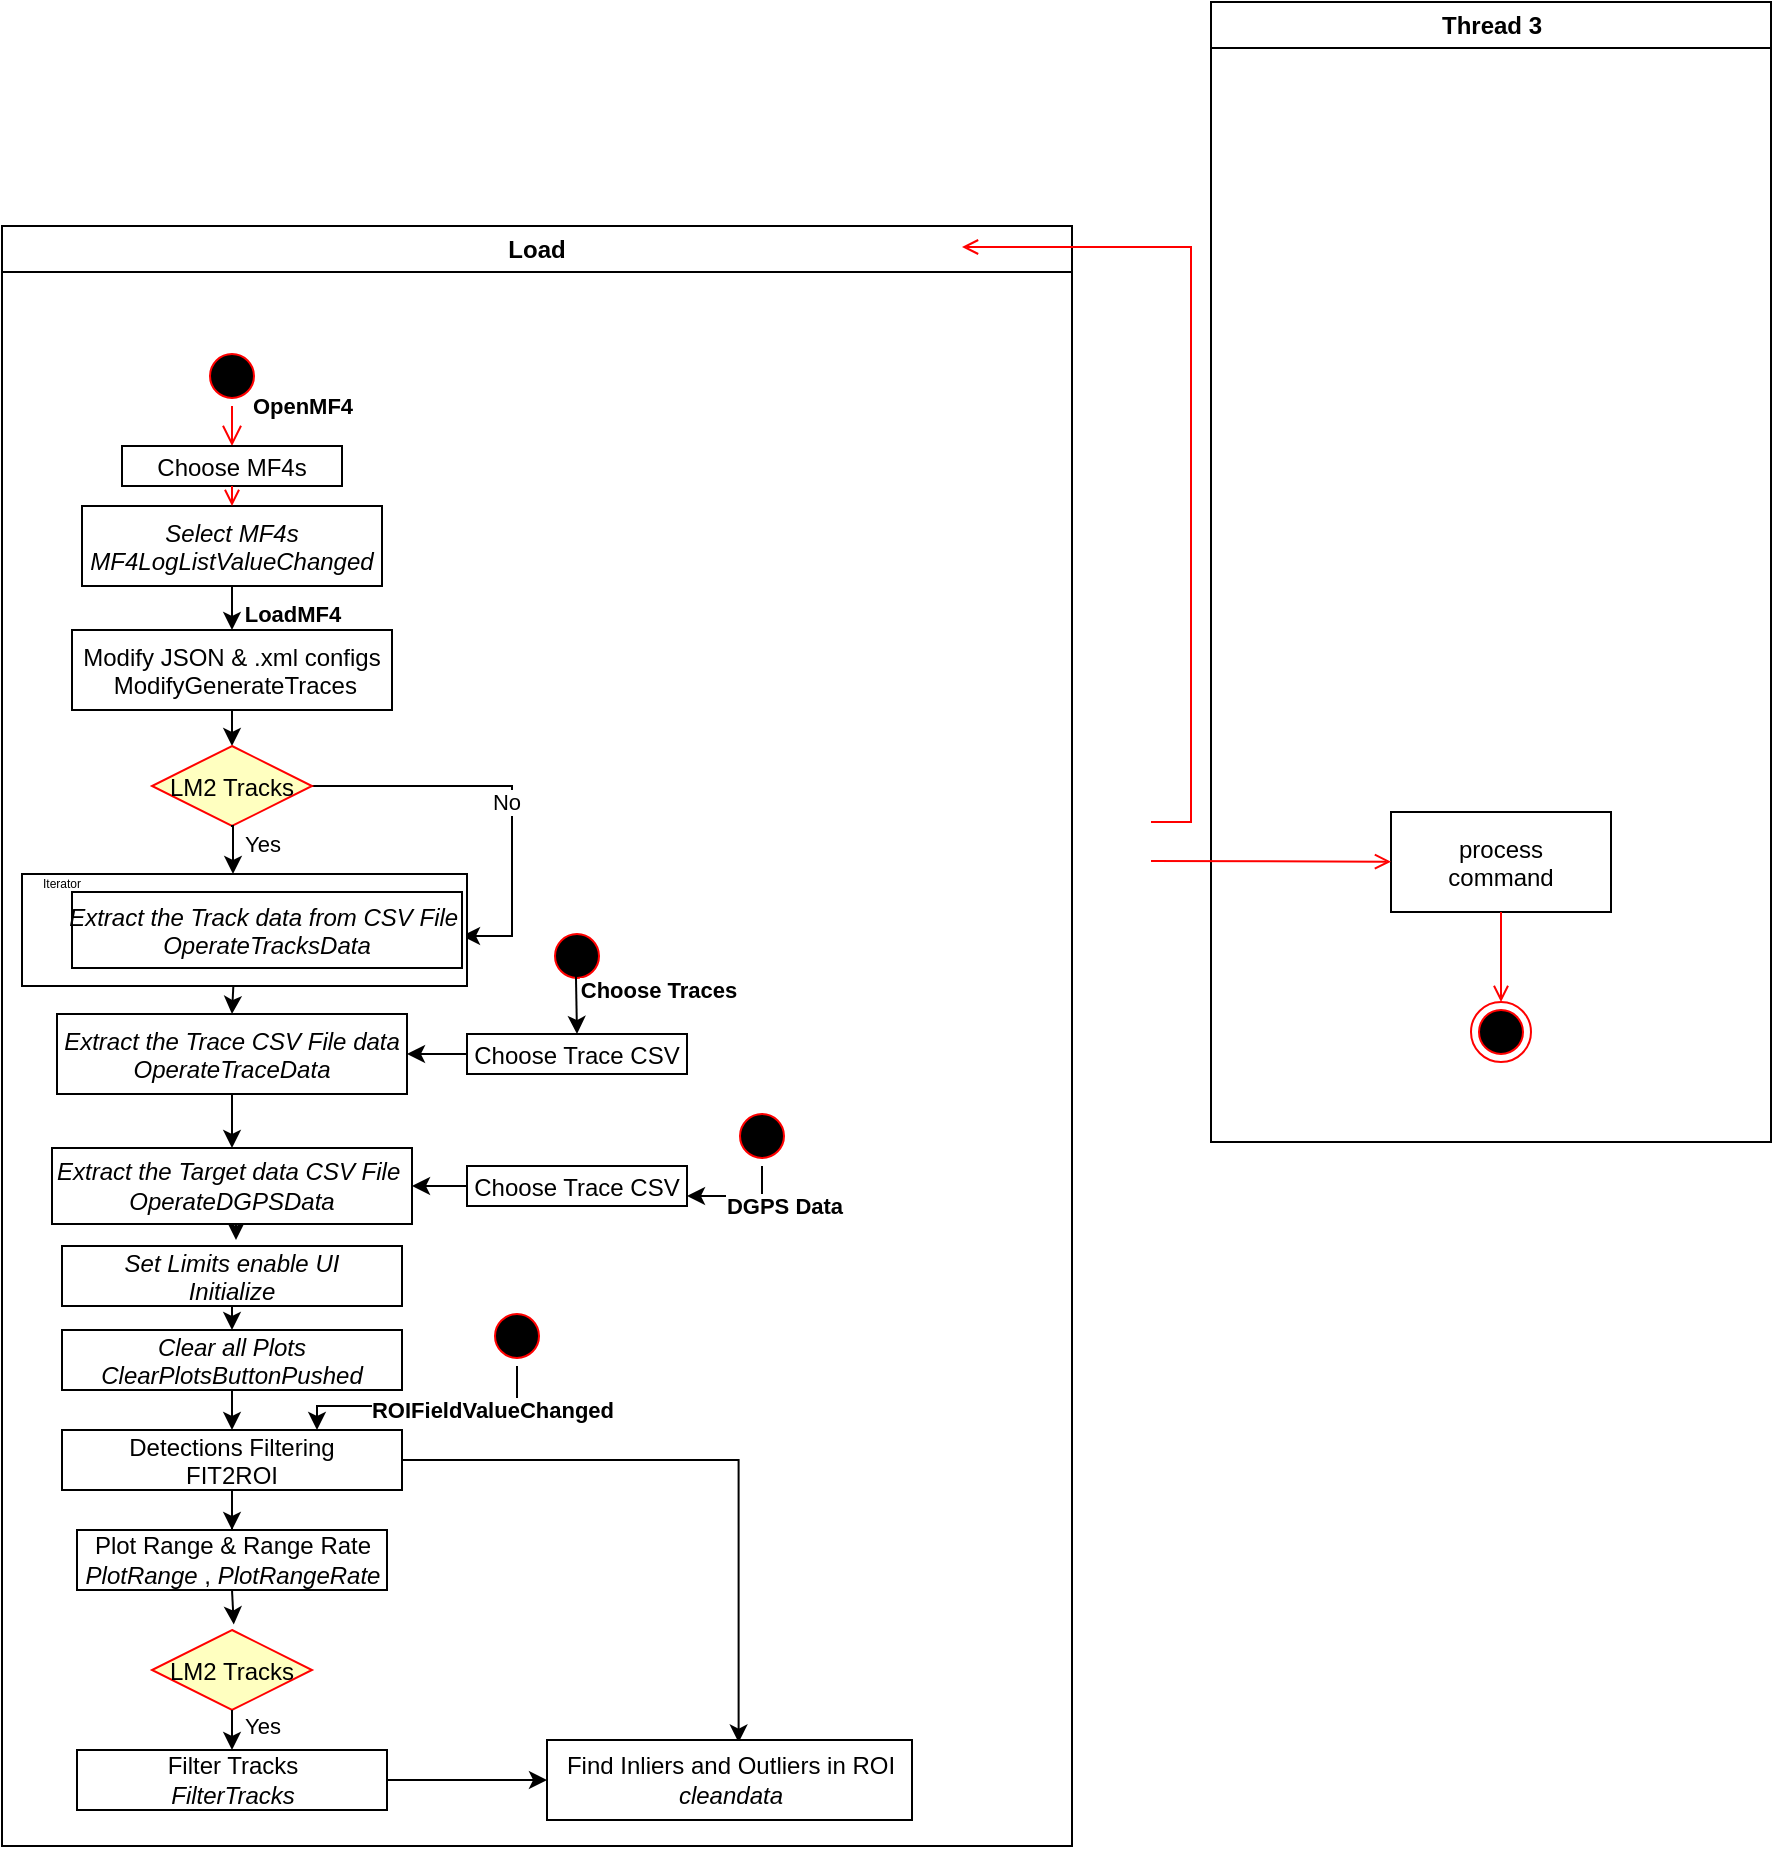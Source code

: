 <mxfile version="13.9.3" type="github">
  <diagram name="Page-1" id="e7e014a7-5840-1c2e-5031-d8a46d1fe8dd">
    <mxGraphModel dx="1673" dy="934" grid="1" gridSize="10" guides="1" tooltips="1" connect="1" arrows="1" fold="1" page="1" pageScale="1" pageWidth="1169" pageHeight="826" background="#ffffff" math="0" shadow="0">
      <root>
        <mxCell id="0" />
        <mxCell id="1" parent="0" />
        <mxCell id="2" value="Load" style="swimlane;whiteSpace=wrap" parent="1" vertex="1">
          <mxGeometry x="120" y="240" width="535" height="810" as="geometry" />
        </mxCell>
        <mxCell id="5" value="" style="ellipse;shape=startState;fillColor=#000000;strokeColor=#ff0000;" parent="2" vertex="1">
          <mxGeometry x="100" y="60" width="30" height="30" as="geometry" />
        </mxCell>
        <mxCell id="6" value="" style="edgeStyle=elbowEdgeStyle;elbow=horizontal;verticalAlign=bottom;endArrow=open;endSize=8;strokeColor=#FF0000;endFill=1;rounded=0" parent="2" source="5" target="7" edge="1">
          <mxGeometry x="100" y="40" as="geometry">
            <mxPoint x="115" y="110" as="targetPoint" />
            <Array as="points">
              <mxPoint x="115" y="90" />
            </Array>
          </mxGeometry>
        </mxCell>
        <mxCell id="FQLcUKkCnjxLBZKhxJ8X-41" value="&lt;b&gt;OpenMF4&lt;/b&gt;" style="edgeLabel;html=1;align=center;verticalAlign=middle;resizable=0;points=[];" vertex="1" connectable="0" parent="6">
          <mxGeometry relative="1" as="geometry">
            <mxPoint x="35" y="-10" as="offset" />
          </mxGeometry>
        </mxCell>
        <mxCell id="7" value="Choose MF4s" style="" parent="2" vertex="1">
          <mxGeometry x="60" y="110" width="110" height="20" as="geometry" />
        </mxCell>
        <mxCell id="FQLcUKkCnjxLBZKhxJ8X-68" style="edgeStyle=orthogonalEdgeStyle;rounded=0;orthogonalLoop=1;jettySize=auto;html=1;entryX=0.5;entryY=0;entryDx=0;entryDy=0;" edge="1" parent="2" source="8" target="10">
          <mxGeometry relative="1" as="geometry" />
        </mxCell>
        <mxCell id="FQLcUKkCnjxLBZKhxJ8X-69" value="&lt;b&gt;LoadMF4&lt;/b&gt;" style="edgeLabel;html=1;align=center;verticalAlign=middle;resizable=0;points=[];" vertex="1" connectable="0" parent="FQLcUKkCnjxLBZKhxJ8X-68">
          <mxGeometry x="0.805" relative="1" as="geometry">
            <mxPoint x="30" y="-2.33" as="offset" />
          </mxGeometry>
        </mxCell>
        <mxCell id="8" value="Select MF4s&#xa;MF4LogListValueChanged" style="fontStyle=2" parent="2" vertex="1">
          <mxGeometry x="40" y="140" width="150" height="40" as="geometry" />
        </mxCell>
        <mxCell id="9" value="" style="endArrow=open;strokeColor=#FF0000;endFill=1;rounded=0" parent="2" source="7" target="8" edge="1">
          <mxGeometry relative="1" as="geometry">
            <Array as="points" />
          </mxGeometry>
        </mxCell>
        <mxCell id="FQLcUKkCnjxLBZKhxJ8X-70" style="edgeStyle=orthogonalEdgeStyle;rounded=0;orthogonalLoop=1;jettySize=auto;html=1;exitX=0.5;exitY=1;exitDx=0;exitDy=0;entryX=0.5;entryY=0;entryDx=0;entryDy=0;" edge="1" parent="2" source="10" target="FQLcUKkCnjxLBZKhxJ8X-45">
          <mxGeometry relative="1" as="geometry" />
        </mxCell>
        <mxCell id="10" value="Modify JSON &amp; .xml configs&#xa; ModifyGenerateTraces" style="fontStyle=0" parent="2" vertex="1">
          <mxGeometry x="35" y="202" width="160" height="40" as="geometry" />
        </mxCell>
        <mxCell id="FQLcUKkCnjxLBZKhxJ8X-74" style="edgeStyle=orthogonalEdgeStyle;rounded=0;orthogonalLoop=1;jettySize=auto;html=1;" edge="1" parent="2" source="FQLcUKkCnjxLBZKhxJ8X-45" target="FQLcUKkCnjxLBZKhxJ8X-72">
          <mxGeometry relative="1" as="geometry">
            <mxPoint x="245" y="355" as="targetPoint" />
            <Array as="points">
              <mxPoint x="255" y="280" />
              <mxPoint x="255" y="355" />
            </Array>
          </mxGeometry>
        </mxCell>
        <mxCell id="FQLcUKkCnjxLBZKhxJ8X-75" value="No" style="edgeLabel;html=1;align=center;verticalAlign=middle;resizable=0;points=[];" vertex="1" connectable="0" parent="FQLcUKkCnjxLBZKhxJ8X-74">
          <mxGeometry x="-0.186" relative="1" as="geometry">
            <mxPoint x="15" y="7.33" as="offset" />
          </mxGeometry>
        </mxCell>
        <mxCell id="FQLcUKkCnjxLBZKhxJ8X-45" value="LM2 Tracks" style="rhombus;fillColor=#ffffc0;strokeColor=#ff0000;" vertex="1" parent="2">
          <mxGeometry x="75" y="260" width="80" height="40" as="geometry" />
        </mxCell>
        <mxCell id="FQLcUKkCnjxLBZKhxJ8X-57" value="Extract the Trace CSV File data&#xa;OperateTraceData" style="fontStyle=2" vertex="1" parent="2">
          <mxGeometry x="27.5" y="394" width="175" height="40" as="geometry" />
        </mxCell>
        <mxCell id="FQLcUKkCnjxLBZKhxJ8X-62" style="edgeStyle=orthogonalEdgeStyle;rounded=0;orthogonalLoop=1;jettySize=auto;html=1;entryX=0.5;entryY=0;entryDx=0;entryDy=0;exitX=0.475;exitY=0.994;exitDx=0;exitDy=0;exitPerimeter=0;" edge="1" parent="2" source="FQLcUKkCnjxLBZKhxJ8X-60" target="FQLcUKkCnjxLBZKhxJ8X-57">
          <mxGeometry relative="1" as="geometry">
            <mxPoint x="115" y="384" as="sourcePoint" />
          </mxGeometry>
        </mxCell>
        <mxCell id="FQLcUKkCnjxLBZKhxJ8X-60" value="" style="fontStyle=2" vertex="1" parent="2">
          <mxGeometry x="10" y="324" width="222.5" height="56" as="geometry" />
        </mxCell>
        <mxCell id="FQLcUKkCnjxLBZKhxJ8X-72" value="Extract the Track data from CSV File &#xa;OperateTracksData" style="fontStyle=2" vertex="1" parent="2">
          <mxGeometry x="35" y="333" width="195" height="38" as="geometry" />
        </mxCell>
        <mxCell id="FQLcUKkCnjxLBZKhxJ8X-61" style="edgeStyle=orthogonalEdgeStyle;rounded=0;orthogonalLoop=1;jettySize=auto;html=1;exitX=0.5;exitY=1;exitDx=0;exitDy=0;" edge="1" parent="2">
          <mxGeometry relative="1" as="geometry">
            <mxPoint x="114.5" y="300" as="sourcePoint" />
            <mxPoint x="115.5" y="324" as="targetPoint" />
          </mxGeometry>
        </mxCell>
        <mxCell id="FQLcUKkCnjxLBZKhxJ8X-73" value="Yes" style="edgeLabel;html=1;align=center;verticalAlign=middle;resizable=0;points=[];" vertex="1" connectable="0" parent="FQLcUKkCnjxLBZKhxJ8X-61">
          <mxGeometry x="-0.227" y="1" relative="1" as="geometry">
            <mxPoint x="13.5" as="offset" />
          </mxGeometry>
        </mxCell>
        <mxCell id="FQLcUKkCnjxLBZKhxJ8X-77" value="&lt;font style=&quot;font-size: 6px&quot;&gt;Iterator&lt;/font&gt;" style="text;html=1;strokeColor=none;fillColor=none;align=center;verticalAlign=middle;whiteSpace=wrap;rounded=0;" vertex="1" parent="2">
          <mxGeometry x="10" y="324" width="40" height="6" as="geometry" />
        </mxCell>
        <mxCell id="FQLcUKkCnjxLBZKhxJ8X-98" style="edgeStyle=orthogonalEdgeStyle;rounded=0;orthogonalLoop=1;jettySize=auto;html=1;exitX=0.5;exitY=1;exitDx=0;exitDy=0;" edge="1" parent="2" source="FQLcUKkCnjxLBZKhxJ8X-80">
          <mxGeometry relative="1" as="geometry">
            <mxPoint x="117" y="507" as="targetPoint" />
          </mxGeometry>
        </mxCell>
        <mxCell id="FQLcUKkCnjxLBZKhxJ8X-80" value="Extract the Target data CSV File&amp;nbsp;&lt;br style=&quot;padding: 0px ; margin: 0px&quot;&gt;OperateDGPSData" style="whiteSpace=wrap;html=1;fontStyle=2;" vertex="1" parent="2">
          <mxGeometry x="25" y="461" width="180" height="38" as="geometry" />
        </mxCell>
        <mxCell id="FQLcUKkCnjxLBZKhxJ8X-81" value="" style="edgeStyle=orthogonalEdgeStyle;rounded=0;orthogonalLoop=1;jettySize=auto;html=1;" edge="1" parent="2" source="FQLcUKkCnjxLBZKhxJ8X-57" target="FQLcUKkCnjxLBZKhxJ8X-80">
          <mxGeometry relative="1" as="geometry" />
        </mxCell>
        <mxCell id="FQLcUKkCnjxLBZKhxJ8X-82" value="" style="ellipse;shape=startState;fillColor=#000000;strokeColor=#ff0000;" vertex="1" parent="2">
          <mxGeometry x="272.5" y="350" width="30" height="30" as="geometry" />
        </mxCell>
        <mxCell id="FQLcUKkCnjxLBZKhxJ8X-91" style="edgeStyle=orthogonalEdgeStyle;rounded=0;orthogonalLoop=1;jettySize=auto;html=1;exitX=0;exitY=0.5;exitDx=0;exitDy=0;entryX=1;entryY=0.5;entryDx=0;entryDy=0;" edge="1" parent="2" source="FQLcUKkCnjxLBZKhxJ8X-85" target="FQLcUKkCnjxLBZKhxJ8X-80">
          <mxGeometry relative="1" as="geometry" />
        </mxCell>
        <mxCell id="FQLcUKkCnjxLBZKhxJ8X-85" value="Choose Trace CSV" style="" vertex="1" parent="2">
          <mxGeometry x="232.5" y="470" width="110" height="20" as="geometry" />
        </mxCell>
        <mxCell id="FQLcUKkCnjxLBZKhxJ8X-88" style="edgeStyle=orthogonalEdgeStyle;rounded=0;orthogonalLoop=1;jettySize=auto;html=1;entryX=1;entryY=0.5;entryDx=0;entryDy=0;" edge="1" parent="2" target="FQLcUKkCnjxLBZKhxJ8X-57">
          <mxGeometry relative="1" as="geometry">
            <mxPoint x="230" y="414" as="sourcePoint" />
            <Array as="points">
              <mxPoint x="245" y="414" />
              <mxPoint x="245" y="414" />
            </Array>
          </mxGeometry>
        </mxCell>
        <mxCell id="FQLcUKkCnjxLBZKhxJ8X-94" style="edgeStyle=orthogonalEdgeStyle;rounded=0;orthogonalLoop=1;jettySize=auto;html=1;entryX=1;entryY=0.75;entryDx=0;entryDy=0;exitX=0.5;exitY=1;exitDx=0;exitDy=0;" edge="1" parent="2" source="FQLcUKkCnjxLBZKhxJ8X-92" target="FQLcUKkCnjxLBZKhxJ8X-85">
          <mxGeometry relative="1" as="geometry">
            <Array as="points">
              <mxPoint x="380" y="485" />
            </Array>
          </mxGeometry>
        </mxCell>
        <mxCell id="FQLcUKkCnjxLBZKhxJ8X-96" value="&lt;b&gt;DGPS Data&lt;/b&gt;" style="edgeLabel;html=1;align=center;verticalAlign=middle;resizable=0;points=[];" vertex="1" connectable="0" parent="FQLcUKkCnjxLBZKhxJ8X-94">
          <mxGeometry x="-0.08" relative="1" as="geometry">
            <mxPoint x="19.29" y="5" as="offset" />
          </mxGeometry>
        </mxCell>
        <mxCell id="FQLcUKkCnjxLBZKhxJ8X-92" value="" style="ellipse;shape=startState;fillColor=#000000;strokeColor=#ff0000;" vertex="1" parent="2">
          <mxGeometry x="365" y="440" width="30" height="30" as="geometry" />
        </mxCell>
        <mxCell id="FQLcUKkCnjxLBZKhxJ8X-89" value="Choose Trace CSV" style="" vertex="1" parent="2">
          <mxGeometry x="232.5" y="404" width="110" height="20" as="geometry" />
        </mxCell>
        <mxCell id="FQLcUKkCnjxLBZKhxJ8X-90" style="edgeStyle=orthogonalEdgeStyle;rounded=0;orthogonalLoop=1;jettySize=auto;html=1;entryX=0.5;entryY=0;entryDx=0;entryDy=0;exitX=0.482;exitY=0.81;exitDx=0;exitDy=0;exitPerimeter=0;" edge="1" parent="2" source="FQLcUKkCnjxLBZKhxJ8X-82" target="FQLcUKkCnjxLBZKhxJ8X-89">
          <mxGeometry relative="1" as="geometry">
            <Array as="points" />
          </mxGeometry>
        </mxCell>
        <mxCell id="FQLcUKkCnjxLBZKhxJ8X-95" value="&lt;b&gt;Choose Traces&lt;/b&gt;" style="edgeLabel;html=1;align=center;verticalAlign=middle;resizable=0;points=[];" vertex="1" connectable="0" parent="FQLcUKkCnjxLBZKhxJ8X-90">
          <mxGeometry x="0.691" relative="1" as="geometry">
            <mxPoint x="40" y="-17.72" as="offset" />
          </mxGeometry>
        </mxCell>
        <mxCell id="FQLcUKkCnjxLBZKhxJ8X-100" style="edgeStyle=orthogonalEdgeStyle;rounded=0;orthogonalLoop=1;jettySize=auto;html=1;exitX=0.5;exitY=1;exitDx=0;exitDy=0;entryX=0.5;entryY=0;entryDx=0;entryDy=0;" edge="1" parent="2" source="FQLcUKkCnjxLBZKhxJ8X-97" target="FQLcUKkCnjxLBZKhxJ8X-99">
          <mxGeometry relative="1" as="geometry" />
        </mxCell>
        <mxCell id="FQLcUKkCnjxLBZKhxJ8X-97" value="Clear all Plots&#xa;ClearPlotsButtonPushed" style="fontStyle=2" vertex="1" parent="2">
          <mxGeometry x="30" y="552" width="170" height="30" as="geometry" />
        </mxCell>
        <mxCell id="FQLcUKkCnjxLBZKhxJ8X-123" style="edgeStyle=orthogonalEdgeStyle;rounded=0;orthogonalLoop=1;jettySize=auto;html=1;entryX=0.525;entryY=0.032;entryDx=0;entryDy=0;entryPerimeter=0;" edge="1" parent="2" source="FQLcUKkCnjxLBZKhxJ8X-99" target="FQLcUKkCnjxLBZKhxJ8X-121">
          <mxGeometry relative="1" as="geometry" />
        </mxCell>
        <mxCell id="FQLcUKkCnjxLBZKhxJ8X-99" value="Detections Filtering &#xa;FIT2ROI" style="fontStyle=0" vertex="1" parent="2">
          <mxGeometry x="30" y="602" width="170" height="30" as="geometry" />
        </mxCell>
        <mxCell id="FQLcUKkCnjxLBZKhxJ8X-117" style="edgeStyle=orthogonalEdgeStyle;rounded=0;orthogonalLoop=1;jettySize=auto;html=1;exitX=0.5;exitY=1;exitDx=0;exitDy=0;entryX=0.511;entryY=-0.069;entryDx=0;entryDy=0;entryPerimeter=0;" edge="1" parent="2" source="FQLcUKkCnjxLBZKhxJ8X-101" target="FQLcUKkCnjxLBZKhxJ8X-114">
          <mxGeometry relative="1" as="geometry" />
        </mxCell>
        <mxCell id="FQLcUKkCnjxLBZKhxJ8X-101" value="Plot Range &amp;amp; Range Rate&lt;br&gt;&lt;i&gt;PlotRange &lt;/i&gt;,&amp;nbsp;&lt;i&gt;PlotRangeRate&lt;/i&gt;" style="whiteSpace=wrap;html=1;fontStyle=0;" vertex="1" parent="2">
          <mxGeometry x="37.5" y="652" width="155" height="30" as="geometry" />
        </mxCell>
        <mxCell id="FQLcUKkCnjxLBZKhxJ8X-102" value="" style="edgeStyle=orthogonalEdgeStyle;rounded=0;orthogonalLoop=1;jettySize=auto;html=1;" edge="1" parent="2" source="FQLcUKkCnjxLBZKhxJ8X-99" target="FQLcUKkCnjxLBZKhxJ8X-101">
          <mxGeometry relative="1" as="geometry" />
        </mxCell>
        <mxCell id="FQLcUKkCnjxLBZKhxJ8X-114" value="LM2 Tracks" style="rhombus;fillColor=#ffffc0;strokeColor=#ff0000;" vertex="1" parent="2">
          <mxGeometry x="75" y="702" width="80" height="40" as="geometry" />
        </mxCell>
        <mxCell id="FQLcUKkCnjxLBZKhxJ8X-115" style="edgeStyle=orthogonalEdgeStyle;rounded=0;orthogonalLoop=1;jettySize=auto;html=1;exitX=0.5;exitY=1;exitDx=0;exitDy=0;entryX=0.5;entryY=0;entryDx=0;entryDy=0;" edge="1" parent="2" source="FQLcUKkCnjxLBZKhxJ8X-114" target="FQLcUKkCnjxLBZKhxJ8X-118">
          <mxGeometry relative="1" as="geometry">
            <mxPoint x="89.74" y="782" as="sourcePoint" />
            <mxPoint x="115" y="772" as="targetPoint" />
            <Array as="points" />
          </mxGeometry>
        </mxCell>
        <mxCell id="FQLcUKkCnjxLBZKhxJ8X-116" value="Yes" style="edgeLabel;html=1;align=center;verticalAlign=middle;resizable=0;points=[];" vertex="1" connectable="0" parent="FQLcUKkCnjxLBZKhxJ8X-115">
          <mxGeometry x="-0.227" y="1" relative="1" as="geometry">
            <mxPoint x="13.5" as="offset" />
          </mxGeometry>
        </mxCell>
        <mxCell id="FQLcUKkCnjxLBZKhxJ8X-118" value="Filter Tracks&lt;br&gt;&lt;i&gt;FilterTracks&lt;/i&gt;" style="whiteSpace=wrap;html=1;fontStyle=0;" vertex="1" parent="2">
          <mxGeometry x="37.5" y="762" width="155" height="30" as="geometry" />
        </mxCell>
        <mxCell id="FQLcUKkCnjxLBZKhxJ8X-121" value="Find Inliers and Outliers in ROI&lt;br&gt;&lt;i&gt;cleandata&lt;/i&gt;" style="whiteSpace=wrap;html=1;fontStyle=0;" vertex="1" parent="2">
          <mxGeometry x="272.5" y="757" width="182.5" height="40" as="geometry" />
        </mxCell>
        <mxCell id="FQLcUKkCnjxLBZKhxJ8X-122" value="" style="edgeStyle=orthogonalEdgeStyle;rounded=0;orthogonalLoop=1;jettySize=auto;html=1;exitX=1;exitY=0.5;exitDx=0;exitDy=0;" edge="1" parent="2" source="FQLcUKkCnjxLBZKhxJ8X-118" target="FQLcUKkCnjxLBZKhxJ8X-121">
          <mxGeometry relative="1" as="geometry" />
        </mxCell>
        <mxCell id="FQLcUKkCnjxLBZKhxJ8X-125" style="edgeStyle=orthogonalEdgeStyle;rounded=0;orthogonalLoop=1;jettySize=auto;html=1;exitX=0.5;exitY=1;exitDx=0;exitDy=0;entryX=0.5;entryY=0;entryDx=0;entryDy=0;" edge="1" parent="2" source="FQLcUKkCnjxLBZKhxJ8X-124" target="FQLcUKkCnjxLBZKhxJ8X-97">
          <mxGeometry relative="1" as="geometry" />
        </mxCell>
        <mxCell id="FQLcUKkCnjxLBZKhxJ8X-124" value="Set Limits enable UI&#xa;Initialize" style="fontStyle=2" vertex="1" parent="2">
          <mxGeometry x="30" y="510" width="170" height="30" as="geometry" />
        </mxCell>
        <mxCell id="FQLcUKkCnjxLBZKhxJ8X-126" value="" style="ellipse;shape=startState;fillColor=#000000;strokeColor=#ff0000;" vertex="1" parent="2">
          <mxGeometry x="242.5" y="540" width="30" height="30" as="geometry" />
        </mxCell>
        <mxCell id="FQLcUKkCnjxLBZKhxJ8X-127" style="edgeStyle=orthogonalEdgeStyle;rounded=0;orthogonalLoop=1;jettySize=auto;html=1;exitX=0.5;exitY=1;exitDx=0;exitDy=0;entryX=0.75;entryY=0;entryDx=0;entryDy=0;" edge="1" parent="2" source="FQLcUKkCnjxLBZKhxJ8X-126" target="FQLcUKkCnjxLBZKhxJ8X-99">
          <mxGeometry relative="1" as="geometry">
            <mxPoint x="440" y="550" as="targetPoint" />
            <Array as="points">
              <mxPoint x="258" y="590" />
              <mxPoint x="158" y="590" />
            </Array>
          </mxGeometry>
        </mxCell>
        <mxCell id="FQLcUKkCnjxLBZKhxJ8X-128" value="&lt;b&gt;ROIFieldValueChanged&lt;/b&gt;" style="edgeLabel;html=1;align=center;verticalAlign=middle;resizable=0;points=[];" vertex="1" connectable="0" parent="FQLcUKkCnjxLBZKhxJ8X-127">
          <mxGeometry x="-0.697" y="-13" relative="1" as="geometry">
            <mxPoint x="-13" y="15" as="offset" />
          </mxGeometry>
        </mxCell>
        <mxCell id="4" value="Thread 3" style="swimlane;whiteSpace=wrap" parent="1" vertex="1">
          <mxGeometry x="724.5" y="128" width="280" height="570" as="geometry" />
        </mxCell>
        <mxCell id="33" value="process&#xa;command" style="" parent="4" vertex="1">
          <mxGeometry x="90" y="405" width="110" height="50" as="geometry" />
        </mxCell>
        <mxCell id="35" value="" style="edgeStyle=elbowEdgeStyle;elbow=horizontal;strokeColor=#FF0000;endArrow=open;endFill=1;rounded=0;entryX=0.25;entryY=0.5;entryPerimeter=0" parent="4" edge="1">
          <mxGeometry width="100" height="100" relative="1" as="geometry">
            <mxPoint x="-30" y="410" as="sourcePoint" />
            <mxPoint x="-124.5" y="122.5" as="targetPoint" />
            <Array as="points">
              <mxPoint x="-10" y="135" />
            </Array>
          </mxGeometry>
        </mxCell>
        <mxCell id="37" value="" style="edgeStyle=none;strokeColor=#FF0000;endArrow=open;endFill=1;rounded=0" parent="4" target="33" edge="1">
          <mxGeometry width="100" height="100" relative="1" as="geometry">
            <mxPoint x="-30" y="429.5" as="sourcePoint" />
            <mxPoint x="90" y="429.5" as="targetPoint" />
          </mxGeometry>
        </mxCell>
        <mxCell id="38" value="" style="ellipse;shape=endState;fillColor=#000000;strokeColor=#ff0000" parent="4" vertex="1">
          <mxGeometry x="130" y="500" width="30" height="30" as="geometry" />
        </mxCell>
        <mxCell id="39" value="" style="endArrow=open;strokeColor=#FF0000;endFill=1;rounded=0" parent="4" source="33" target="38" edge="1">
          <mxGeometry relative="1" as="geometry" />
        </mxCell>
      </root>
    </mxGraphModel>
  </diagram>
</mxfile>
